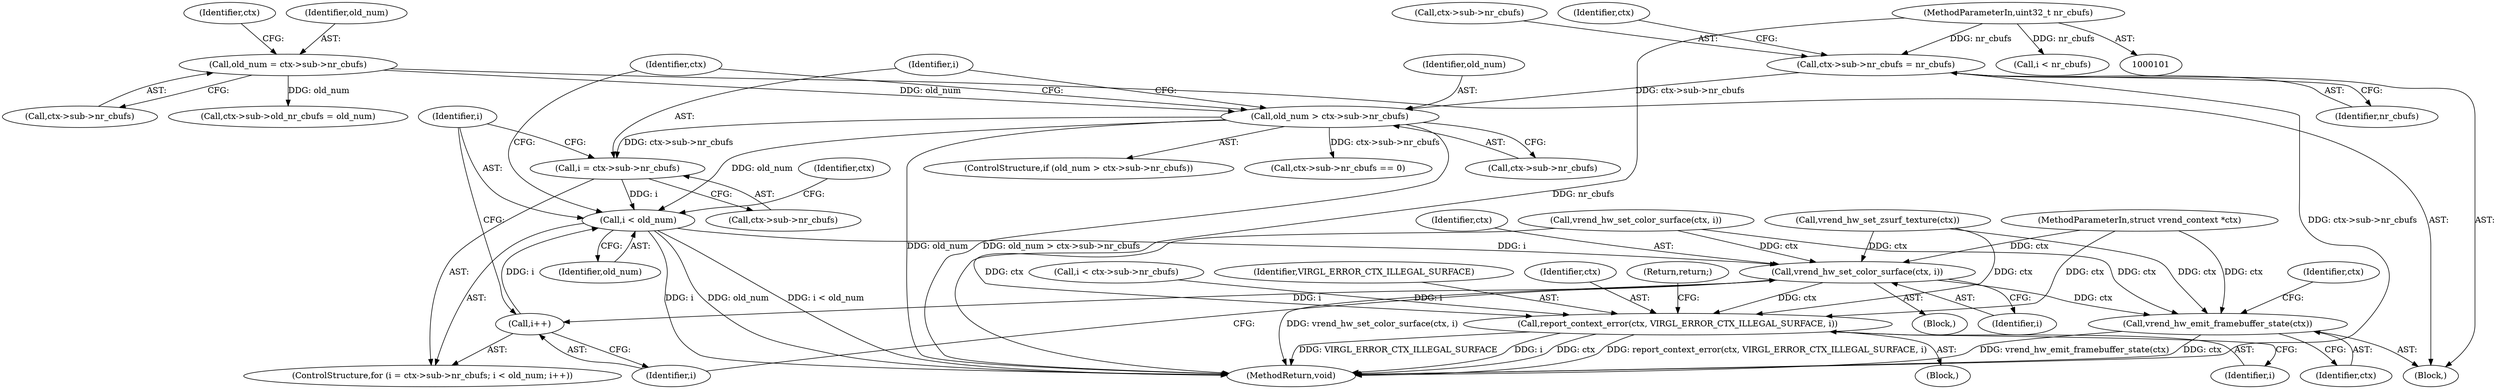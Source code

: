 digraph "0_virglrenderer_48f67f60967f963b698ec8df57ec6912a43d6282_0@pointer" {
"1000272" [label="(Call,i = ctx->sub->nr_cbufs)"];
"1000263" [label="(Call,old_num > ctx->sub->nr_cbufs)"];
"1000173" [label="(Call,old_num = ctx->sub->nr_cbufs)"];
"1000180" [label="(Call,ctx->sub->nr_cbufs = nr_cbufs)"];
"1000103" [label="(MethodParameterIn,uint32_t nr_cbufs)"];
"1000279" [label="(Call,i < old_num)"];
"1000295" [label="(Call,vrend_hw_set_color_surface(ctx, i))"];
"1000282" [label="(Call,i++)"];
"1000408" [label="(Call,report_context_error(ctx, VIRGL_ERROR_CTX_ILLEGAL_SURFACE, i))"];
"1000491" [label="(Call,vrend_hw_emit_framebuffer_state(ctx))"];
"1000290" [label="(Identifier,ctx)"];
"1000187" [label="(Call,ctx->sub->old_nr_cbufs = old_num)"];
"1000283" [label="(Identifier,i)"];
"1000530" [label="(MethodReturn,void)"];
"1000300" [label="(Call,ctx->sub->nr_cbufs == 0)"];
"1000491" [label="(Call,vrend_hw_emit_framebuffer_state(ctx))"];
"1000183" [label="(Identifier,ctx)"];
"1000186" [label="(Identifier,nr_cbufs)"];
"1000265" [label="(Call,ctx->sub->nr_cbufs)"];
"1000492" [label="(Identifier,ctx)"];
"1000303" [label="(Identifier,ctx)"];
"1000282" [label="(Call,i++)"];
"1000284" [label="(Block,)"];
"1000296" [label="(Identifier,ctx)"];
"1000175" [label="(Call,ctx->sub->nr_cbufs)"];
"1000408" [label="(Call,report_context_error(ctx, VIRGL_ERROR_CTX_ILLEGAL_SURFACE, i))"];
"1000295" [label="(Call,vrend_hw_set_color_surface(ctx, i))"];
"1000498" [label="(Identifier,ctx)"];
"1000271" [label="(ControlStructure,for (i = ctx->sub->nr_cbufs; i < old_num; i++))"];
"1000273" [label="(Identifier,i)"];
"1000374" [label="(Call,i < ctx->sub->nr_cbufs)"];
"1000181" [label="(Call,ctx->sub->nr_cbufs)"];
"1000297" [label="(Identifier,i)"];
"1000180" [label="(Call,ctx->sub->nr_cbufs = nr_cbufs)"];
"1000190" [label="(Identifier,ctx)"];
"1000198" [label="(Call,i < nr_cbufs)"];
"1000410" [label="(Identifier,VIRGL_ERROR_CTX_ILLEGAL_SURFACE)"];
"1000281" [label="(Identifier,old_num)"];
"1000174" [label="(Identifier,old_num)"];
"1000411" [label="(Identifier,i)"];
"1000263" [label="(Call,old_num > ctx->sub->nr_cbufs)"];
"1000259" [label="(Call,vrend_hw_set_color_surface(ctx, i))"];
"1000106" [label="(Block,)"];
"1000274" [label="(Call,ctx->sub->nr_cbufs)"];
"1000171" [label="(Call,vrend_hw_set_zsurf_texture(ctx))"];
"1000102" [label="(MethodParameterIn,struct vrend_context *ctx)"];
"1000173" [label="(Call,old_num = ctx->sub->nr_cbufs)"];
"1000272" [label="(Call,i = ctx->sub->nr_cbufs)"];
"1000280" [label="(Identifier,i)"];
"1000279" [label="(Call,i < old_num)"];
"1000264" [label="(Identifier,old_num)"];
"1000407" [label="(Block,)"];
"1000409" [label="(Identifier,ctx)"];
"1000103" [label="(MethodParameterIn,uint32_t nr_cbufs)"];
"1000262" [label="(ControlStructure,if (old_num > ctx->sub->nr_cbufs))"];
"1000412" [label="(Return,return;)"];
"1000272" -> "1000271"  [label="AST: "];
"1000272" -> "1000274"  [label="CFG: "];
"1000273" -> "1000272"  [label="AST: "];
"1000274" -> "1000272"  [label="AST: "];
"1000280" -> "1000272"  [label="CFG: "];
"1000263" -> "1000272"  [label="DDG: ctx->sub->nr_cbufs"];
"1000272" -> "1000279"  [label="DDG: i"];
"1000263" -> "1000262"  [label="AST: "];
"1000263" -> "1000265"  [label="CFG: "];
"1000264" -> "1000263"  [label="AST: "];
"1000265" -> "1000263"  [label="AST: "];
"1000273" -> "1000263"  [label="CFG: "];
"1000303" -> "1000263"  [label="CFG: "];
"1000263" -> "1000530"  [label="DDG: old_num"];
"1000263" -> "1000530"  [label="DDG: old_num > ctx->sub->nr_cbufs"];
"1000173" -> "1000263"  [label="DDG: old_num"];
"1000180" -> "1000263"  [label="DDG: ctx->sub->nr_cbufs"];
"1000263" -> "1000279"  [label="DDG: old_num"];
"1000263" -> "1000300"  [label="DDG: ctx->sub->nr_cbufs"];
"1000173" -> "1000106"  [label="AST: "];
"1000173" -> "1000175"  [label="CFG: "];
"1000174" -> "1000173"  [label="AST: "];
"1000175" -> "1000173"  [label="AST: "];
"1000183" -> "1000173"  [label="CFG: "];
"1000173" -> "1000187"  [label="DDG: old_num"];
"1000180" -> "1000106"  [label="AST: "];
"1000180" -> "1000186"  [label="CFG: "];
"1000181" -> "1000180"  [label="AST: "];
"1000186" -> "1000180"  [label="AST: "];
"1000190" -> "1000180"  [label="CFG: "];
"1000180" -> "1000530"  [label="DDG: ctx->sub->nr_cbufs"];
"1000103" -> "1000180"  [label="DDG: nr_cbufs"];
"1000103" -> "1000101"  [label="AST: "];
"1000103" -> "1000530"  [label="DDG: nr_cbufs"];
"1000103" -> "1000198"  [label="DDG: nr_cbufs"];
"1000279" -> "1000271"  [label="AST: "];
"1000279" -> "1000281"  [label="CFG: "];
"1000280" -> "1000279"  [label="AST: "];
"1000281" -> "1000279"  [label="AST: "];
"1000290" -> "1000279"  [label="CFG: "];
"1000303" -> "1000279"  [label="CFG: "];
"1000279" -> "1000530"  [label="DDG: i"];
"1000279" -> "1000530"  [label="DDG: old_num"];
"1000279" -> "1000530"  [label="DDG: i < old_num"];
"1000282" -> "1000279"  [label="DDG: i"];
"1000279" -> "1000295"  [label="DDG: i"];
"1000295" -> "1000284"  [label="AST: "];
"1000295" -> "1000297"  [label="CFG: "];
"1000296" -> "1000295"  [label="AST: "];
"1000297" -> "1000295"  [label="AST: "];
"1000283" -> "1000295"  [label="CFG: "];
"1000295" -> "1000530"  [label="DDG: vrend_hw_set_color_surface(ctx, i)"];
"1000295" -> "1000282"  [label="DDG: i"];
"1000259" -> "1000295"  [label="DDG: ctx"];
"1000171" -> "1000295"  [label="DDG: ctx"];
"1000102" -> "1000295"  [label="DDG: ctx"];
"1000295" -> "1000408"  [label="DDG: ctx"];
"1000295" -> "1000491"  [label="DDG: ctx"];
"1000282" -> "1000271"  [label="AST: "];
"1000282" -> "1000283"  [label="CFG: "];
"1000283" -> "1000282"  [label="AST: "];
"1000280" -> "1000282"  [label="CFG: "];
"1000408" -> "1000407"  [label="AST: "];
"1000408" -> "1000411"  [label="CFG: "];
"1000409" -> "1000408"  [label="AST: "];
"1000410" -> "1000408"  [label="AST: "];
"1000411" -> "1000408"  [label="AST: "];
"1000412" -> "1000408"  [label="CFG: "];
"1000408" -> "1000530"  [label="DDG: i"];
"1000408" -> "1000530"  [label="DDG: ctx"];
"1000408" -> "1000530"  [label="DDG: report_context_error(ctx, VIRGL_ERROR_CTX_ILLEGAL_SURFACE, i)"];
"1000408" -> "1000530"  [label="DDG: VIRGL_ERROR_CTX_ILLEGAL_SURFACE"];
"1000259" -> "1000408"  [label="DDG: ctx"];
"1000171" -> "1000408"  [label="DDG: ctx"];
"1000102" -> "1000408"  [label="DDG: ctx"];
"1000374" -> "1000408"  [label="DDG: i"];
"1000491" -> "1000106"  [label="AST: "];
"1000491" -> "1000492"  [label="CFG: "];
"1000492" -> "1000491"  [label="AST: "];
"1000498" -> "1000491"  [label="CFG: "];
"1000491" -> "1000530"  [label="DDG: vrend_hw_emit_framebuffer_state(ctx)"];
"1000491" -> "1000530"  [label="DDG: ctx"];
"1000259" -> "1000491"  [label="DDG: ctx"];
"1000171" -> "1000491"  [label="DDG: ctx"];
"1000102" -> "1000491"  [label="DDG: ctx"];
}
